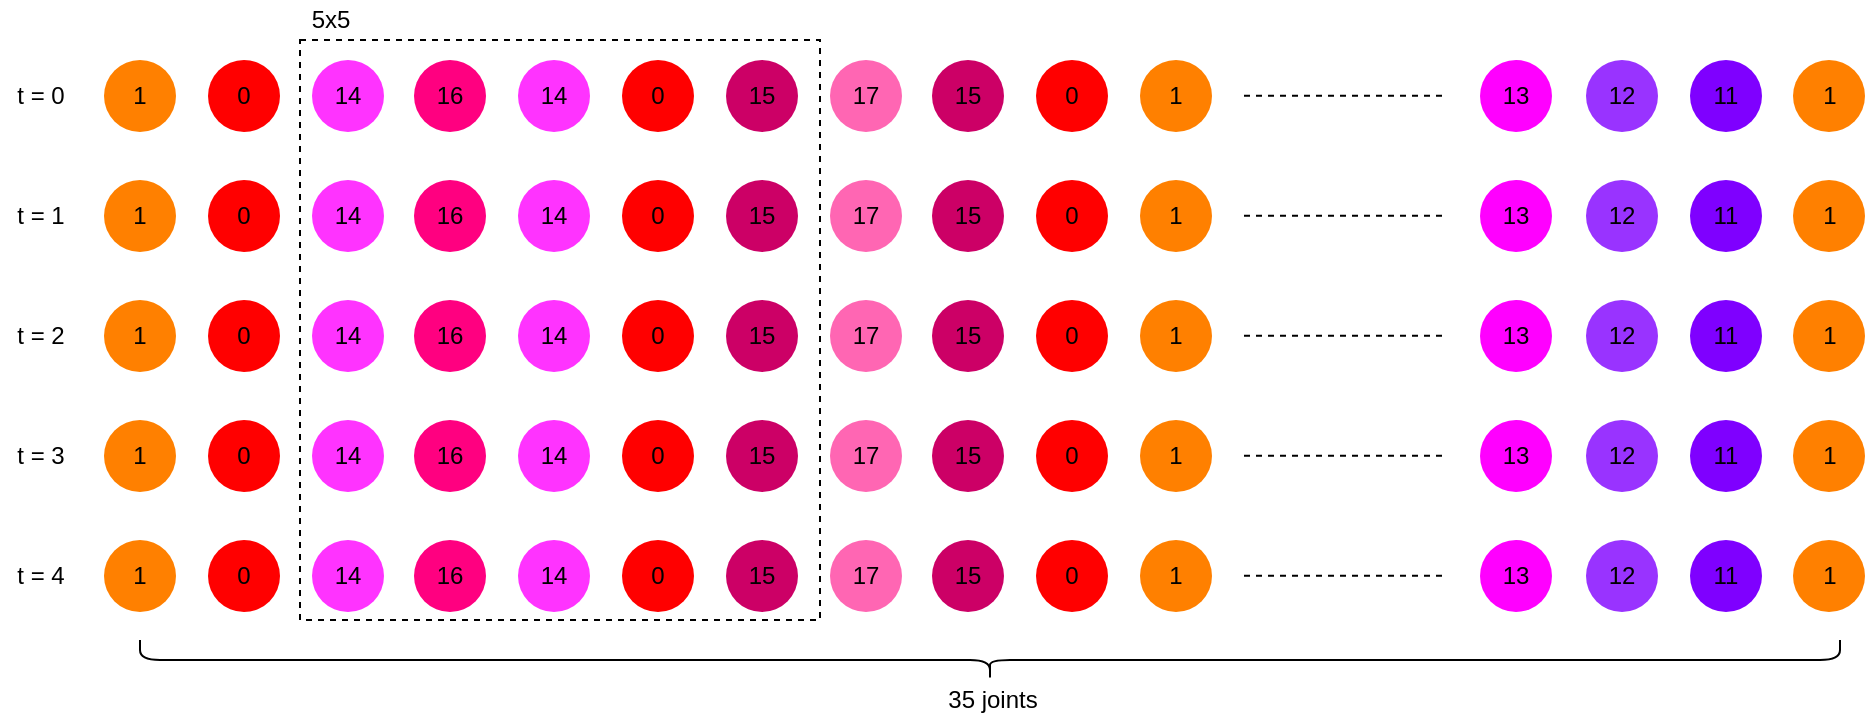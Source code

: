 <mxfile version="12.7.4" type="device"><diagram id="OgN8WWo1uMV9umxAKbrP" name="Page-1"><mxGraphModel dx="1355" dy="861" grid="1" gridSize="10" guides="1" tooltips="1" connect="1" arrows="1" fold="1" page="1" pageScale="1" pageWidth="1169" pageHeight="827" math="0" shadow="0"><root><mxCell id="0"/><mxCell id="1" parent="0"/><mxCell id="KAUeOWoFAzjYn6Nr1Rdd-1" value="1" style="ellipse;whiteSpace=wrap;html=1;aspect=fixed;fillColor=#FF8000;strokeColor=none;flipV=0;flipH=1;gradientColor=none;align=center;labelBackgroundColor=none;" parent="1" vertex="1"><mxGeometry x="92" y="60" width="36" height="36" as="geometry"/></mxCell><mxCell id="KAUeOWoFAzjYn6Nr1Rdd-2" value="0" style="ellipse;whiteSpace=wrap;html=1;aspect=fixed;strokeColor=none;fillColor=#FF0000;flipV=1;flipH=1;gradientColor=none;align=center;labelBackgroundColor=none;" parent="1" vertex="1"><mxGeometry x="144" y="60" width="36" height="36" as="geometry"/></mxCell><mxCell id="KAUeOWoFAzjYn6Nr1Rdd-3" value="14" style="ellipse;whiteSpace=wrap;html=1;aspect=fixed;flipV=0;flipH=1;strokeColor=none;fillColor=#FF33FF;gradientColor=none;align=center;labelBackgroundColor=none;" parent="1" vertex="1"><mxGeometry x="196" y="60" width="36" height="36" as="geometry"/></mxCell><mxCell id="KAUeOWoFAzjYn6Nr1Rdd-4" value="16" style="ellipse;whiteSpace=wrap;html=1;aspect=fixed;flipV=0;flipH=1;strokeColor=none;fillColor=#FF0080;gradientColor=none;align=center;labelBackgroundColor=none;" parent="1" vertex="1"><mxGeometry x="247" y="60" width="36" height="36" as="geometry"/></mxCell><mxCell id="KAUeOWoFAzjYn6Nr1Rdd-5" value="14" style="ellipse;whiteSpace=wrap;html=1;aspect=fixed;flipV=0;flipH=1;strokeColor=none;fillColor=#FF33FF;gradientColor=none;align=center;labelBackgroundColor=none;" parent="1" vertex="1"><mxGeometry x="299" y="60" width="36" height="36" as="geometry"/></mxCell><mxCell id="KAUeOWoFAzjYn6Nr1Rdd-6" value="0" style="ellipse;whiteSpace=wrap;html=1;aspect=fixed;strokeColor=none;fillColor=#FF0000;flipV=1;flipH=1;gradientColor=none;align=center;labelBackgroundColor=none;" parent="1" vertex="1"><mxGeometry x="351" y="60" width="36" height="36" as="geometry"/></mxCell><mxCell id="KAUeOWoFAzjYn6Nr1Rdd-7" value="15" style="ellipse;whiteSpace=wrap;html=1;aspect=fixed;flipV=0;flipH=1;strokeColor=none;fillColor=#CC0066;gradientColor=none;align=center;labelBackgroundColor=none;" parent="1" vertex="1"><mxGeometry x="403" y="60" width="36" height="36" as="geometry"/></mxCell><mxCell id="KAUeOWoFAzjYn6Nr1Rdd-8" value="17" style="ellipse;whiteSpace=wrap;html=1;aspect=fixed;flipV=0;flipH=1;strokeColor=none;fillColor=#FF66B3;gradientColor=none;align=center;labelBackgroundColor=none;" parent="1" vertex="1"><mxGeometry x="455" y="60" width="36" height="36" as="geometry"/></mxCell><mxCell id="KAUeOWoFAzjYn6Nr1Rdd-9" value="15" style="ellipse;whiteSpace=wrap;html=1;aspect=fixed;flipV=0;flipH=1;strokeColor=none;fillColor=#CC0066;gradientColor=none;align=center;labelBackgroundColor=none;" parent="1" vertex="1"><mxGeometry x="506" y="60" width="36" height="36" as="geometry"/></mxCell><mxCell id="KAUeOWoFAzjYn6Nr1Rdd-10" value="0" style="ellipse;whiteSpace=wrap;html=1;aspect=fixed;strokeColor=none;fillColor=#FF0000;flipV=1;flipH=1;gradientColor=none;align=center;labelBackgroundColor=none;" parent="1" vertex="1"><mxGeometry x="558" y="60" width="36" height="36" as="geometry"/></mxCell><mxCell id="KAUeOWoFAzjYn6Nr1Rdd-11" value="1" style="ellipse;whiteSpace=wrap;html=1;aspect=fixed;fillColor=#FF8000;strokeColor=none;flipV=0;flipH=1;gradientColor=none;align=center;labelBackgroundColor=none;" parent="1" vertex="1"><mxGeometry x="610" y="60" width="36" height="36" as="geometry"/></mxCell><mxCell id="KAUeOWoFAzjYn6Nr1Rdd-13" value="" style="endArrow=none;dashed=1;html=1;" parent="1" edge="1"><mxGeometry width="50" height="50" relative="1" as="geometry"><mxPoint x="662" y="77.83" as="sourcePoint"/><mxPoint x="762" y="77.83" as="targetPoint"/></mxGeometry></mxCell><mxCell id="KAUeOWoFAzjYn6Nr1Rdd-14" value="13" style="ellipse;whiteSpace=wrap;html=1;aspect=fixed;flipV=0;flipH=1;strokeColor=none;fillColor=#FF00FF;gradientColor=none;align=center;labelBackgroundColor=none;" parent="1" vertex="1"><mxGeometry x="780" y="60" width="36" height="36" as="geometry"/></mxCell><mxCell id="KAUeOWoFAzjYn6Nr1Rdd-15" value="12" style="ellipse;whiteSpace=wrap;html=1;aspect=fixed;flipV=0;flipH=1;strokeColor=none;fillColor=#9933FF;gradientColor=none;align=center;labelBackgroundColor=none;" parent="1" vertex="1"><mxGeometry x="833" y="60" width="36" height="36" as="geometry"/></mxCell><mxCell id="KAUeOWoFAzjYn6Nr1Rdd-16" value="11" style="ellipse;whiteSpace=wrap;html=1;aspect=fixed;flipV=0;flipH=1;strokeColor=none;fillColor=#7F00FF;gradientColor=none;align=center;labelBackgroundColor=none;" parent="1" vertex="1"><mxGeometry x="885" y="60" width="36" height="36" as="geometry"/></mxCell><mxCell id="KAUeOWoFAzjYn6Nr1Rdd-17" value="1" style="ellipse;whiteSpace=wrap;html=1;aspect=fixed;fillColor=#FF8000;strokeColor=none;flipV=0;flipH=1;gradientColor=none;align=center;labelBackgroundColor=none;" parent="1" vertex="1"><mxGeometry x="936.5" y="60" width="36" height="36" as="geometry"/></mxCell><mxCell id="KAUeOWoFAzjYn6Nr1Rdd-18" value="t = 0" style="text;html=1;align=center;verticalAlign=middle;resizable=0;points=[];autosize=1;" parent="1" vertex="1"><mxGeometry x="40" y="68" width="40" height="20" as="geometry"/></mxCell><mxCell id="KAUeOWoFAzjYn6Nr1Rdd-155" value="1" style="ellipse;whiteSpace=wrap;html=1;aspect=fixed;fillColor=#FF8000;strokeColor=none;flipV=0;flipH=1;gradientColor=none;align=center;labelBackgroundColor=none;" parent="1" vertex="1"><mxGeometry x="92" y="120" width="36" height="36" as="geometry"/></mxCell><mxCell id="KAUeOWoFAzjYn6Nr1Rdd-156" value="0" style="ellipse;whiteSpace=wrap;html=1;aspect=fixed;strokeColor=none;fillColor=#FF0000;flipV=1;flipH=1;gradientColor=none;align=center;labelBackgroundColor=none;" parent="1" vertex="1"><mxGeometry x="144" y="120" width="36" height="36" as="geometry"/></mxCell><mxCell id="KAUeOWoFAzjYn6Nr1Rdd-157" value="14" style="ellipse;whiteSpace=wrap;html=1;aspect=fixed;flipV=0;flipH=1;strokeColor=none;fillColor=#FF33FF;gradientColor=none;align=center;labelBackgroundColor=none;" parent="1" vertex="1"><mxGeometry x="196" y="120" width="36" height="36" as="geometry"/></mxCell><mxCell id="KAUeOWoFAzjYn6Nr1Rdd-158" value="16" style="ellipse;whiteSpace=wrap;html=1;aspect=fixed;flipV=0;flipH=1;strokeColor=none;fillColor=#FF0080;gradientColor=none;align=center;labelBackgroundColor=none;" parent="1" vertex="1"><mxGeometry x="247" y="120" width="36" height="36" as="geometry"/></mxCell><mxCell id="KAUeOWoFAzjYn6Nr1Rdd-159" value="14" style="ellipse;whiteSpace=wrap;html=1;aspect=fixed;flipV=0;flipH=1;strokeColor=none;fillColor=#FF33FF;gradientColor=none;align=center;labelBackgroundColor=none;" parent="1" vertex="1"><mxGeometry x="299" y="120" width="36" height="36" as="geometry"/></mxCell><mxCell id="KAUeOWoFAzjYn6Nr1Rdd-160" value="0" style="ellipse;whiteSpace=wrap;html=1;aspect=fixed;strokeColor=none;fillColor=#FF0000;flipV=1;flipH=1;gradientColor=none;align=center;labelBackgroundColor=none;" parent="1" vertex="1"><mxGeometry x="351" y="120" width="36" height="36" as="geometry"/></mxCell><mxCell id="KAUeOWoFAzjYn6Nr1Rdd-161" value="15" style="ellipse;whiteSpace=wrap;html=1;aspect=fixed;flipV=0;flipH=1;strokeColor=none;fillColor=#CC0066;gradientColor=none;align=center;labelBackgroundColor=none;" parent="1" vertex="1"><mxGeometry x="403" y="120" width="36" height="36" as="geometry"/></mxCell><mxCell id="KAUeOWoFAzjYn6Nr1Rdd-162" value="17" style="ellipse;whiteSpace=wrap;html=1;aspect=fixed;flipV=0;flipH=1;strokeColor=none;fillColor=#FF66B3;gradientColor=none;align=center;labelBackgroundColor=none;" parent="1" vertex="1"><mxGeometry x="455" y="120" width="36" height="36" as="geometry"/></mxCell><mxCell id="KAUeOWoFAzjYn6Nr1Rdd-163" value="15" style="ellipse;whiteSpace=wrap;html=1;aspect=fixed;flipV=0;flipH=1;strokeColor=none;fillColor=#CC0066;gradientColor=none;align=center;labelBackgroundColor=none;" parent="1" vertex="1"><mxGeometry x="506" y="120" width="36" height="36" as="geometry"/></mxCell><mxCell id="KAUeOWoFAzjYn6Nr1Rdd-164" value="0" style="ellipse;whiteSpace=wrap;html=1;aspect=fixed;strokeColor=none;fillColor=#FF0000;flipV=1;flipH=1;gradientColor=none;align=center;labelBackgroundColor=none;" parent="1" vertex="1"><mxGeometry x="558" y="120" width="36" height="36" as="geometry"/></mxCell><mxCell id="KAUeOWoFAzjYn6Nr1Rdd-165" value="1" style="ellipse;whiteSpace=wrap;html=1;aspect=fixed;fillColor=#FF8000;strokeColor=none;flipV=0;flipH=1;gradientColor=none;align=center;labelBackgroundColor=none;" parent="1" vertex="1"><mxGeometry x="610" y="120" width="36" height="36" as="geometry"/></mxCell><mxCell id="KAUeOWoFAzjYn6Nr1Rdd-166" value="" style="endArrow=none;dashed=1;html=1;" parent="1" edge="1"><mxGeometry width="50" height="50" relative="1" as="geometry"><mxPoint x="662" y="137.83" as="sourcePoint"/><mxPoint x="762" y="137.83" as="targetPoint"/></mxGeometry></mxCell><mxCell id="KAUeOWoFAzjYn6Nr1Rdd-167" value="13" style="ellipse;whiteSpace=wrap;html=1;aspect=fixed;flipV=0;flipH=1;strokeColor=none;fillColor=#FF00FF;gradientColor=none;align=center;labelBackgroundColor=none;" parent="1" vertex="1"><mxGeometry x="780" y="120" width="36" height="36" as="geometry"/></mxCell><mxCell id="KAUeOWoFAzjYn6Nr1Rdd-168" value="12" style="ellipse;whiteSpace=wrap;html=1;aspect=fixed;flipV=0;flipH=1;strokeColor=none;fillColor=#9933FF;gradientColor=none;align=center;labelBackgroundColor=none;" parent="1" vertex="1"><mxGeometry x="833" y="120" width="36" height="36" as="geometry"/></mxCell><mxCell id="KAUeOWoFAzjYn6Nr1Rdd-169" value="11" style="ellipse;whiteSpace=wrap;html=1;aspect=fixed;flipV=0;flipH=1;strokeColor=none;fillColor=#7F00FF;gradientColor=none;align=center;labelBackgroundColor=none;" parent="1" vertex="1"><mxGeometry x="885" y="120" width="36" height="36" as="geometry"/></mxCell><mxCell id="KAUeOWoFAzjYn6Nr1Rdd-170" value="1" style="ellipse;whiteSpace=wrap;html=1;aspect=fixed;fillColor=#FF8000;strokeColor=none;flipV=0;flipH=1;gradientColor=none;align=center;labelBackgroundColor=none;" parent="1" vertex="1"><mxGeometry x="936.5" y="120" width="36" height="36" as="geometry"/></mxCell><mxCell id="KAUeOWoFAzjYn6Nr1Rdd-171" value="t = 1" style="text;html=1;align=center;verticalAlign=middle;resizable=0;points=[];autosize=1;" parent="1" vertex="1"><mxGeometry x="40" y="128" width="40" height="20" as="geometry"/></mxCell><mxCell id="KAUeOWoFAzjYn6Nr1Rdd-172" value="1" style="ellipse;whiteSpace=wrap;html=1;aspect=fixed;fillColor=#FF8000;strokeColor=none;flipV=0;flipH=1;gradientColor=none;align=center;labelBackgroundColor=none;" parent="1" vertex="1"><mxGeometry x="92" y="180" width="36" height="36" as="geometry"/></mxCell><mxCell id="KAUeOWoFAzjYn6Nr1Rdd-173" value="0" style="ellipse;whiteSpace=wrap;html=1;aspect=fixed;strokeColor=none;fillColor=#FF0000;flipV=1;flipH=1;gradientColor=none;align=center;labelBackgroundColor=none;" parent="1" vertex="1"><mxGeometry x="144" y="180" width="36" height="36" as="geometry"/></mxCell><mxCell id="KAUeOWoFAzjYn6Nr1Rdd-174" value="14" style="ellipse;whiteSpace=wrap;html=1;aspect=fixed;flipV=0;flipH=1;strokeColor=none;fillColor=#FF33FF;gradientColor=none;align=center;labelBackgroundColor=none;" parent="1" vertex="1"><mxGeometry x="196" y="180" width="36" height="36" as="geometry"/></mxCell><mxCell id="KAUeOWoFAzjYn6Nr1Rdd-175" value="16" style="ellipse;whiteSpace=wrap;html=1;aspect=fixed;flipV=0;flipH=1;strokeColor=none;fillColor=#FF0080;gradientColor=none;align=center;labelBackgroundColor=none;" parent="1" vertex="1"><mxGeometry x="247" y="180" width="36" height="36" as="geometry"/></mxCell><mxCell id="KAUeOWoFAzjYn6Nr1Rdd-176" value="14" style="ellipse;whiteSpace=wrap;html=1;aspect=fixed;flipV=0;flipH=1;strokeColor=none;fillColor=#FF33FF;gradientColor=none;align=center;labelBackgroundColor=none;" parent="1" vertex="1"><mxGeometry x="299" y="180" width="36" height="36" as="geometry"/></mxCell><mxCell id="KAUeOWoFAzjYn6Nr1Rdd-177" value="0" style="ellipse;whiteSpace=wrap;html=1;aspect=fixed;strokeColor=none;fillColor=#FF0000;flipV=1;flipH=1;gradientColor=none;align=center;labelBackgroundColor=none;" parent="1" vertex="1"><mxGeometry x="351" y="180" width="36" height="36" as="geometry"/></mxCell><mxCell id="KAUeOWoFAzjYn6Nr1Rdd-178" value="15" style="ellipse;whiteSpace=wrap;html=1;aspect=fixed;flipV=0;flipH=1;strokeColor=none;fillColor=#CC0066;gradientColor=none;align=center;labelBackgroundColor=none;" parent="1" vertex="1"><mxGeometry x="403" y="180" width="36" height="36" as="geometry"/></mxCell><mxCell id="KAUeOWoFAzjYn6Nr1Rdd-179" value="17" style="ellipse;whiteSpace=wrap;html=1;aspect=fixed;flipV=0;flipH=1;strokeColor=none;fillColor=#FF66B3;gradientColor=none;align=center;labelBackgroundColor=none;" parent="1" vertex="1"><mxGeometry x="455" y="180" width="36" height="36" as="geometry"/></mxCell><mxCell id="KAUeOWoFAzjYn6Nr1Rdd-180" value="15" style="ellipse;whiteSpace=wrap;html=1;aspect=fixed;flipV=0;flipH=1;strokeColor=none;fillColor=#CC0066;gradientColor=none;align=center;labelBackgroundColor=none;" parent="1" vertex="1"><mxGeometry x="506" y="180" width="36" height="36" as="geometry"/></mxCell><mxCell id="KAUeOWoFAzjYn6Nr1Rdd-181" value="0" style="ellipse;whiteSpace=wrap;html=1;aspect=fixed;strokeColor=none;fillColor=#FF0000;flipV=1;flipH=1;gradientColor=none;align=center;labelBackgroundColor=none;" parent="1" vertex="1"><mxGeometry x="558" y="180" width="36" height="36" as="geometry"/></mxCell><mxCell id="KAUeOWoFAzjYn6Nr1Rdd-182" value="1" style="ellipse;whiteSpace=wrap;html=1;aspect=fixed;fillColor=#FF8000;strokeColor=none;flipV=0;flipH=1;gradientColor=none;align=center;labelBackgroundColor=none;" parent="1" vertex="1"><mxGeometry x="610" y="180" width="36" height="36" as="geometry"/></mxCell><mxCell id="KAUeOWoFAzjYn6Nr1Rdd-183" value="" style="endArrow=none;dashed=1;html=1;" parent="1" edge="1"><mxGeometry width="50" height="50" relative="1" as="geometry"><mxPoint x="662" y="197.83" as="sourcePoint"/><mxPoint x="762" y="197.83" as="targetPoint"/></mxGeometry></mxCell><mxCell id="KAUeOWoFAzjYn6Nr1Rdd-184" value="13" style="ellipse;whiteSpace=wrap;html=1;aspect=fixed;flipV=0;flipH=1;strokeColor=none;fillColor=#FF00FF;gradientColor=none;align=center;labelBackgroundColor=none;" parent="1" vertex="1"><mxGeometry x="780" y="180" width="36" height="36" as="geometry"/></mxCell><mxCell id="KAUeOWoFAzjYn6Nr1Rdd-185" value="12" style="ellipse;whiteSpace=wrap;html=1;aspect=fixed;flipV=0;flipH=1;strokeColor=none;fillColor=#9933FF;gradientColor=none;align=center;labelBackgroundColor=none;" parent="1" vertex="1"><mxGeometry x="833" y="180" width="36" height="36" as="geometry"/></mxCell><mxCell id="KAUeOWoFAzjYn6Nr1Rdd-186" value="11" style="ellipse;whiteSpace=wrap;html=1;aspect=fixed;flipV=0;flipH=1;strokeColor=none;fillColor=#7F00FF;gradientColor=none;align=center;labelBackgroundColor=none;" parent="1" vertex="1"><mxGeometry x="885" y="180" width="36" height="36" as="geometry"/></mxCell><mxCell id="KAUeOWoFAzjYn6Nr1Rdd-187" value="1" style="ellipse;whiteSpace=wrap;html=1;aspect=fixed;fillColor=#FF8000;strokeColor=none;flipV=0;flipH=1;gradientColor=none;align=center;labelBackgroundColor=none;" parent="1" vertex="1"><mxGeometry x="936.5" y="180" width="36" height="36" as="geometry"/></mxCell><mxCell id="KAUeOWoFAzjYn6Nr1Rdd-188" value="t = 2" style="text;html=1;align=center;verticalAlign=middle;resizable=0;points=[];autosize=1;" parent="1" vertex="1"><mxGeometry x="40" y="188" width="40" height="20" as="geometry"/></mxCell><mxCell id="KAUeOWoFAzjYn6Nr1Rdd-189" value="1" style="ellipse;whiteSpace=wrap;html=1;aspect=fixed;fillColor=#FF8000;strokeColor=none;flipV=0;flipH=1;gradientColor=none;align=center;labelBackgroundColor=none;" parent="1" vertex="1"><mxGeometry x="92" y="240" width="36" height="36" as="geometry"/></mxCell><mxCell id="KAUeOWoFAzjYn6Nr1Rdd-190" value="0" style="ellipse;whiteSpace=wrap;html=1;aspect=fixed;strokeColor=none;fillColor=#FF0000;flipV=1;flipH=1;gradientColor=none;align=center;labelBackgroundColor=none;" parent="1" vertex="1"><mxGeometry x="144" y="240" width="36" height="36" as="geometry"/></mxCell><mxCell id="KAUeOWoFAzjYn6Nr1Rdd-191" value="14" style="ellipse;whiteSpace=wrap;html=1;aspect=fixed;flipV=0;flipH=1;strokeColor=none;fillColor=#FF33FF;gradientColor=none;align=center;labelBackgroundColor=none;" parent="1" vertex="1"><mxGeometry x="196" y="240" width="36" height="36" as="geometry"/></mxCell><mxCell id="KAUeOWoFAzjYn6Nr1Rdd-192" value="16" style="ellipse;whiteSpace=wrap;html=1;aspect=fixed;flipV=0;flipH=1;strokeColor=none;fillColor=#FF0080;gradientColor=none;align=center;labelBackgroundColor=none;" parent="1" vertex="1"><mxGeometry x="247" y="240" width="36" height="36" as="geometry"/></mxCell><mxCell id="KAUeOWoFAzjYn6Nr1Rdd-193" value="14" style="ellipse;whiteSpace=wrap;html=1;aspect=fixed;flipV=0;flipH=1;strokeColor=none;fillColor=#FF33FF;gradientColor=none;align=center;labelBackgroundColor=none;" parent="1" vertex="1"><mxGeometry x="299" y="240" width="36" height="36" as="geometry"/></mxCell><mxCell id="KAUeOWoFAzjYn6Nr1Rdd-194" value="0" style="ellipse;whiteSpace=wrap;html=1;aspect=fixed;strokeColor=none;fillColor=#FF0000;flipV=1;flipH=1;gradientColor=none;align=center;labelBackgroundColor=none;" parent="1" vertex="1"><mxGeometry x="351" y="240" width="36" height="36" as="geometry"/></mxCell><mxCell id="KAUeOWoFAzjYn6Nr1Rdd-195" value="15" style="ellipse;whiteSpace=wrap;html=1;aspect=fixed;flipV=0;flipH=1;strokeColor=none;fillColor=#CC0066;gradientColor=none;align=center;labelBackgroundColor=none;" parent="1" vertex="1"><mxGeometry x="403" y="240" width="36" height="36" as="geometry"/></mxCell><mxCell id="KAUeOWoFAzjYn6Nr1Rdd-196" value="17" style="ellipse;whiteSpace=wrap;html=1;aspect=fixed;flipV=0;flipH=1;strokeColor=none;fillColor=#FF66B3;gradientColor=none;align=center;labelBackgroundColor=none;" parent="1" vertex="1"><mxGeometry x="455" y="240" width="36" height="36" as="geometry"/></mxCell><mxCell id="KAUeOWoFAzjYn6Nr1Rdd-197" value="15" style="ellipse;whiteSpace=wrap;html=1;aspect=fixed;flipV=0;flipH=1;strokeColor=none;fillColor=#CC0066;gradientColor=none;align=center;labelBackgroundColor=none;" parent="1" vertex="1"><mxGeometry x="506" y="240" width="36" height="36" as="geometry"/></mxCell><mxCell id="KAUeOWoFAzjYn6Nr1Rdd-198" value="0" style="ellipse;whiteSpace=wrap;html=1;aspect=fixed;strokeColor=none;fillColor=#FF0000;flipV=1;flipH=1;gradientColor=none;align=center;labelBackgroundColor=none;" parent="1" vertex="1"><mxGeometry x="558" y="240" width="36" height="36" as="geometry"/></mxCell><mxCell id="KAUeOWoFAzjYn6Nr1Rdd-199" value="1" style="ellipse;whiteSpace=wrap;html=1;aspect=fixed;fillColor=#FF8000;strokeColor=none;flipV=0;flipH=1;gradientColor=none;align=center;labelBackgroundColor=none;" parent="1" vertex="1"><mxGeometry x="610" y="240" width="36" height="36" as="geometry"/></mxCell><mxCell id="KAUeOWoFAzjYn6Nr1Rdd-200" value="" style="endArrow=none;dashed=1;html=1;" parent="1" edge="1"><mxGeometry width="50" height="50" relative="1" as="geometry"><mxPoint x="662" y="257.83" as="sourcePoint"/><mxPoint x="762" y="257.83" as="targetPoint"/></mxGeometry></mxCell><mxCell id="KAUeOWoFAzjYn6Nr1Rdd-201" value="13" style="ellipse;whiteSpace=wrap;html=1;aspect=fixed;flipV=0;flipH=1;strokeColor=none;fillColor=#FF00FF;gradientColor=none;align=center;labelBackgroundColor=none;" parent="1" vertex="1"><mxGeometry x="780" y="240" width="36" height="36" as="geometry"/></mxCell><mxCell id="KAUeOWoFAzjYn6Nr1Rdd-202" value="12" style="ellipse;whiteSpace=wrap;html=1;aspect=fixed;flipV=0;flipH=1;strokeColor=none;fillColor=#9933FF;gradientColor=none;align=center;labelBackgroundColor=none;" parent="1" vertex="1"><mxGeometry x="833" y="240" width="36" height="36" as="geometry"/></mxCell><mxCell id="KAUeOWoFAzjYn6Nr1Rdd-203" value="11" style="ellipse;whiteSpace=wrap;html=1;aspect=fixed;flipV=0;flipH=1;strokeColor=none;fillColor=#7F00FF;gradientColor=none;align=center;labelBackgroundColor=none;" parent="1" vertex="1"><mxGeometry x="885" y="240" width="36" height="36" as="geometry"/></mxCell><mxCell id="KAUeOWoFAzjYn6Nr1Rdd-204" value="1" style="ellipse;whiteSpace=wrap;html=1;aspect=fixed;fillColor=#FF8000;strokeColor=none;flipV=0;flipH=1;gradientColor=none;align=center;labelBackgroundColor=none;" parent="1" vertex="1"><mxGeometry x="936.5" y="240" width="36" height="36" as="geometry"/></mxCell><mxCell id="KAUeOWoFAzjYn6Nr1Rdd-205" value="t = 3" style="text;html=1;align=center;verticalAlign=middle;resizable=0;points=[];autosize=1;" parent="1" vertex="1"><mxGeometry x="40" y="248" width="40" height="20" as="geometry"/></mxCell><mxCell id="KAUeOWoFAzjYn6Nr1Rdd-206" value="1" style="ellipse;whiteSpace=wrap;html=1;aspect=fixed;fillColor=#FF8000;strokeColor=none;flipV=0;flipH=1;gradientColor=none;align=center;labelBackgroundColor=none;" parent="1" vertex="1"><mxGeometry x="92" y="300" width="36" height="36" as="geometry"/></mxCell><mxCell id="KAUeOWoFAzjYn6Nr1Rdd-207" value="0" style="ellipse;whiteSpace=wrap;html=1;aspect=fixed;strokeColor=none;fillColor=#FF0000;flipV=1;flipH=1;gradientColor=none;align=center;labelBackgroundColor=none;" parent="1" vertex="1"><mxGeometry x="144" y="300" width="36" height="36" as="geometry"/></mxCell><mxCell id="KAUeOWoFAzjYn6Nr1Rdd-208" value="14" style="ellipse;whiteSpace=wrap;html=1;aspect=fixed;flipV=0;flipH=1;strokeColor=none;fillColor=#FF33FF;gradientColor=none;align=center;labelBackgroundColor=none;" parent="1" vertex="1"><mxGeometry x="196" y="300" width="36" height="36" as="geometry"/></mxCell><mxCell id="KAUeOWoFAzjYn6Nr1Rdd-209" value="16" style="ellipse;whiteSpace=wrap;html=1;aspect=fixed;flipV=0;flipH=1;strokeColor=none;fillColor=#FF0080;gradientColor=none;align=center;labelBackgroundColor=none;" parent="1" vertex="1"><mxGeometry x="247" y="300" width="36" height="36" as="geometry"/></mxCell><mxCell id="KAUeOWoFAzjYn6Nr1Rdd-210" value="14" style="ellipse;whiteSpace=wrap;html=1;aspect=fixed;flipV=0;flipH=1;strokeColor=none;fillColor=#FF33FF;gradientColor=none;align=center;labelBackgroundColor=none;" parent="1" vertex="1"><mxGeometry x="299" y="300" width="36" height="36" as="geometry"/></mxCell><mxCell id="KAUeOWoFAzjYn6Nr1Rdd-211" value="0" style="ellipse;whiteSpace=wrap;html=1;aspect=fixed;strokeColor=none;fillColor=#FF0000;flipV=1;flipH=1;gradientColor=none;align=center;labelBackgroundColor=none;" parent="1" vertex="1"><mxGeometry x="351" y="300" width="36" height="36" as="geometry"/></mxCell><mxCell id="KAUeOWoFAzjYn6Nr1Rdd-212" value="15" style="ellipse;whiteSpace=wrap;html=1;aspect=fixed;flipV=0;flipH=1;strokeColor=none;fillColor=#CC0066;gradientColor=none;align=center;labelBackgroundColor=none;" parent="1" vertex="1"><mxGeometry x="403" y="300" width="36" height="36" as="geometry"/></mxCell><mxCell id="KAUeOWoFAzjYn6Nr1Rdd-213" value="17" style="ellipse;whiteSpace=wrap;html=1;aspect=fixed;flipV=0;flipH=1;strokeColor=none;fillColor=#FF66B3;gradientColor=none;align=center;labelBackgroundColor=none;" parent="1" vertex="1"><mxGeometry x="455" y="300" width="36" height="36" as="geometry"/></mxCell><mxCell id="KAUeOWoFAzjYn6Nr1Rdd-214" value="15" style="ellipse;whiteSpace=wrap;html=1;aspect=fixed;flipV=0;flipH=1;strokeColor=none;fillColor=#CC0066;gradientColor=none;align=center;labelBackgroundColor=none;" parent="1" vertex="1"><mxGeometry x="506" y="300" width="36" height="36" as="geometry"/></mxCell><mxCell id="KAUeOWoFAzjYn6Nr1Rdd-215" value="0" style="ellipse;whiteSpace=wrap;html=1;aspect=fixed;strokeColor=none;fillColor=#FF0000;flipV=1;flipH=1;gradientColor=none;align=center;labelBackgroundColor=none;" parent="1" vertex="1"><mxGeometry x="558" y="300" width="36" height="36" as="geometry"/></mxCell><mxCell id="KAUeOWoFAzjYn6Nr1Rdd-216" value="1" style="ellipse;whiteSpace=wrap;html=1;aspect=fixed;fillColor=#FF8000;strokeColor=none;flipV=0;flipH=1;gradientColor=none;align=center;labelBackgroundColor=none;" parent="1" vertex="1"><mxGeometry x="610" y="300" width="36" height="36" as="geometry"/></mxCell><mxCell id="KAUeOWoFAzjYn6Nr1Rdd-217" value="" style="endArrow=none;dashed=1;html=1;" parent="1" edge="1"><mxGeometry width="50" height="50" relative="1" as="geometry"><mxPoint x="662" y="317.83" as="sourcePoint"/><mxPoint x="762" y="317.83" as="targetPoint"/></mxGeometry></mxCell><mxCell id="KAUeOWoFAzjYn6Nr1Rdd-218" value="13" style="ellipse;whiteSpace=wrap;html=1;aspect=fixed;flipV=0;flipH=1;strokeColor=none;fillColor=#FF00FF;gradientColor=none;align=center;labelBackgroundColor=none;" parent="1" vertex="1"><mxGeometry x="780" y="300" width="36" height="36" as="geometry"/></mxCell><mxCell id="KAUeOWoFAzjYn6Nr1Rdd-219" value="12" style="ellipse;whiteSpace=wrap;html=1;aspect=fixed;flipV=0;flipH=1;strokeColor=none;fillColor=#9933FF;gradientColor=none;align=center;labelBackgroundColor=none;" parent="1" vertex="1"><mxGeometry x="833" y="300" width="36" height="36" as="geometry"/></mxCell><mxCell id="KAUeOWoFAzjYn6Nr1Rdd-220" value="11" style="ellipse;whiteSpace=wrap;html=1;aspect=fixed;flipV=0;flipH=1;strokeColor=none;fillColor=#7F00FF;gradientColor=none;align=center;labelBackgroundColor=none;" parent="1" vertex="1"><mxGeometry x="885" y="300" width="36" height="36" as="geometry"/></mxCell><mxCell id="KAUeOWoFAzjYn6Nr1Rdd-221" value="1" style="ellipse;whiteSpace=wrap;html=1;aspect=fixed;fillColor=#FF8000;strokeColor=none;flipV=0;flipH=1;gradientColor=none;align=center;labelBackgroundColor=none;" parent="1" vertex="1"><mxGeometry x="936.5" y="300" width="36" height="36" as="geometry"/></mxCell><mxCell id="KAUeOWoFAzjYn6Nr1Rdd-222" value="t = 4" style="text;html=1;align=center;verticalAlign=middle;resizable=0;points=[];autosize=1;" parent="1" vertex="1"><mxGeometry x="40" y="308" width="40" height="20" as="geometry"/></mxCell><mxCell id="KAUeOWoFAzjYn6Nr1Rdd-224" value="" style="rounded=0;whiteSpace=wrap;html=1;shadow=0;dashed=1;labelBackgroundColor=none;strokeColor=#000000;fillColor=none;gradientColor=none;align=center;" parent="1" vertex="1"><mxGeometry x="190" y="50" width="260" height="290" as="geometry"/></mxCell><mxCell id="KAUeOWoFAzjYn6Nr1Rdd-225" value="5x5" style="text;html=1;align=center;verticalAlign=middle;resizable=0;points=[];autosize=1;" parent="1" vertex="1"><mxGeometry x="190" y="30" width="30" height="20" as="geometry"/></mxCell><mxCell id="m75GjaRJGz5-LMf4cn_L-1" value="" style="shape=curlyBracket;whiteSpace=wrap;html=1;rounded=1;flipH=0;flipV=0;direction=north;" vertex="1" parent="1"><mxGeometry x="110" y="350" width="850" height="20" as="geometry"/></mxCell><mxCell id="m75GjaRJGz5-LMf4cn_L-2" value="35 joints" style="text;html=1;align=center;verticalAlign=middle;resizable=0;points=[];autosize=1;" vertex="1" parent="1"><mxGeometry x="506" y="370" width="60" height="20" as="geometry"/></mxCell></root></mxGraphModel></diagram></mxfile>